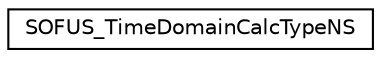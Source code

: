 digraph "Graphical Class Hierarchy"
{
 // LATEX_PDF_SIZE
  edge [fontname="Helvetica",fontsize="10",labelfontname="Helvetica",labelfontsize="10"];
  node [fontname="Helvetica",fontsize="10",shape=record];
  rankdir="LR";
  Node0 [label="SOFUS_TimeDomainCalcTypeNS",height=0.2,width=0.4,color="black", fillcolor="white", style="filled",URL="$df/d1f/structSOFUS__TimeDomainCalcTypeNS.html",tooltip=" "];
}
